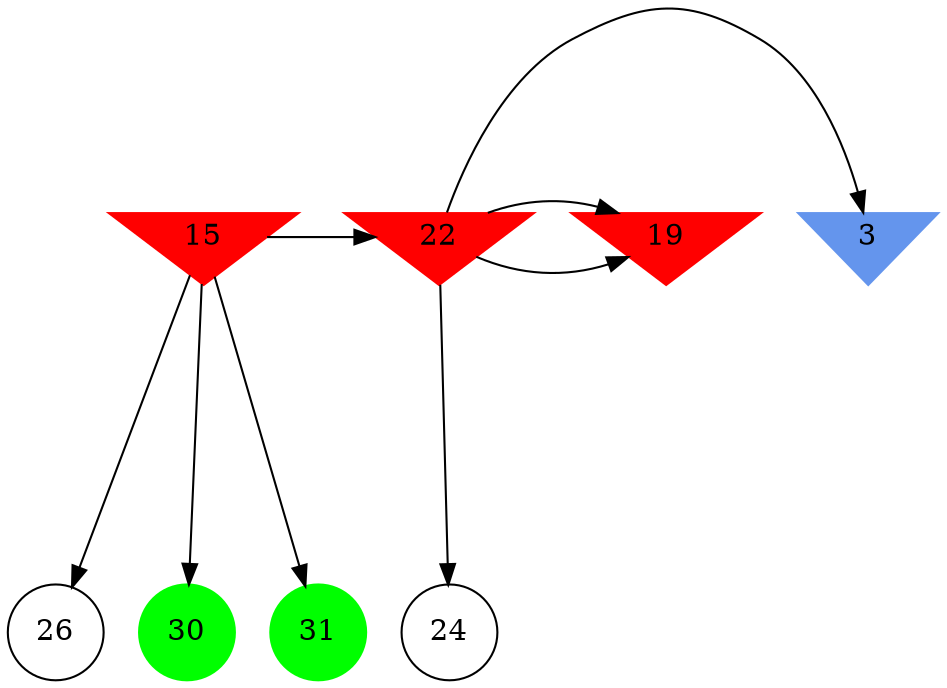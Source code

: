 digraph brain {
	ranksep=2.0;
	3 [shape=invtriangle,style=filled,color=cornflowerblue];
	15 [shape=invtriangle,style=filled,color=red];
	19 [shape=invtriangle,style=filled,color=red];
	22 [shape=invtriangle,style=filled,color=red];
	24 [shape=circle,color=black];
	26 [shape=circle,color=black];
	30 [shape=circle,style=filled,color=green];
	31 [shape=circle,style=filled,color=green];
	22	->	19;
	22	->	24;
	22	->	19;
	22	->	3;
	15	->	26;
	15	->	30;
	15	->	22;
	15	->	31;
	{ rank=same; 3; 15; 19; 22; }
	{ rank=same; 24; 26; }
	{ rank=same; 30; 31; }
}
